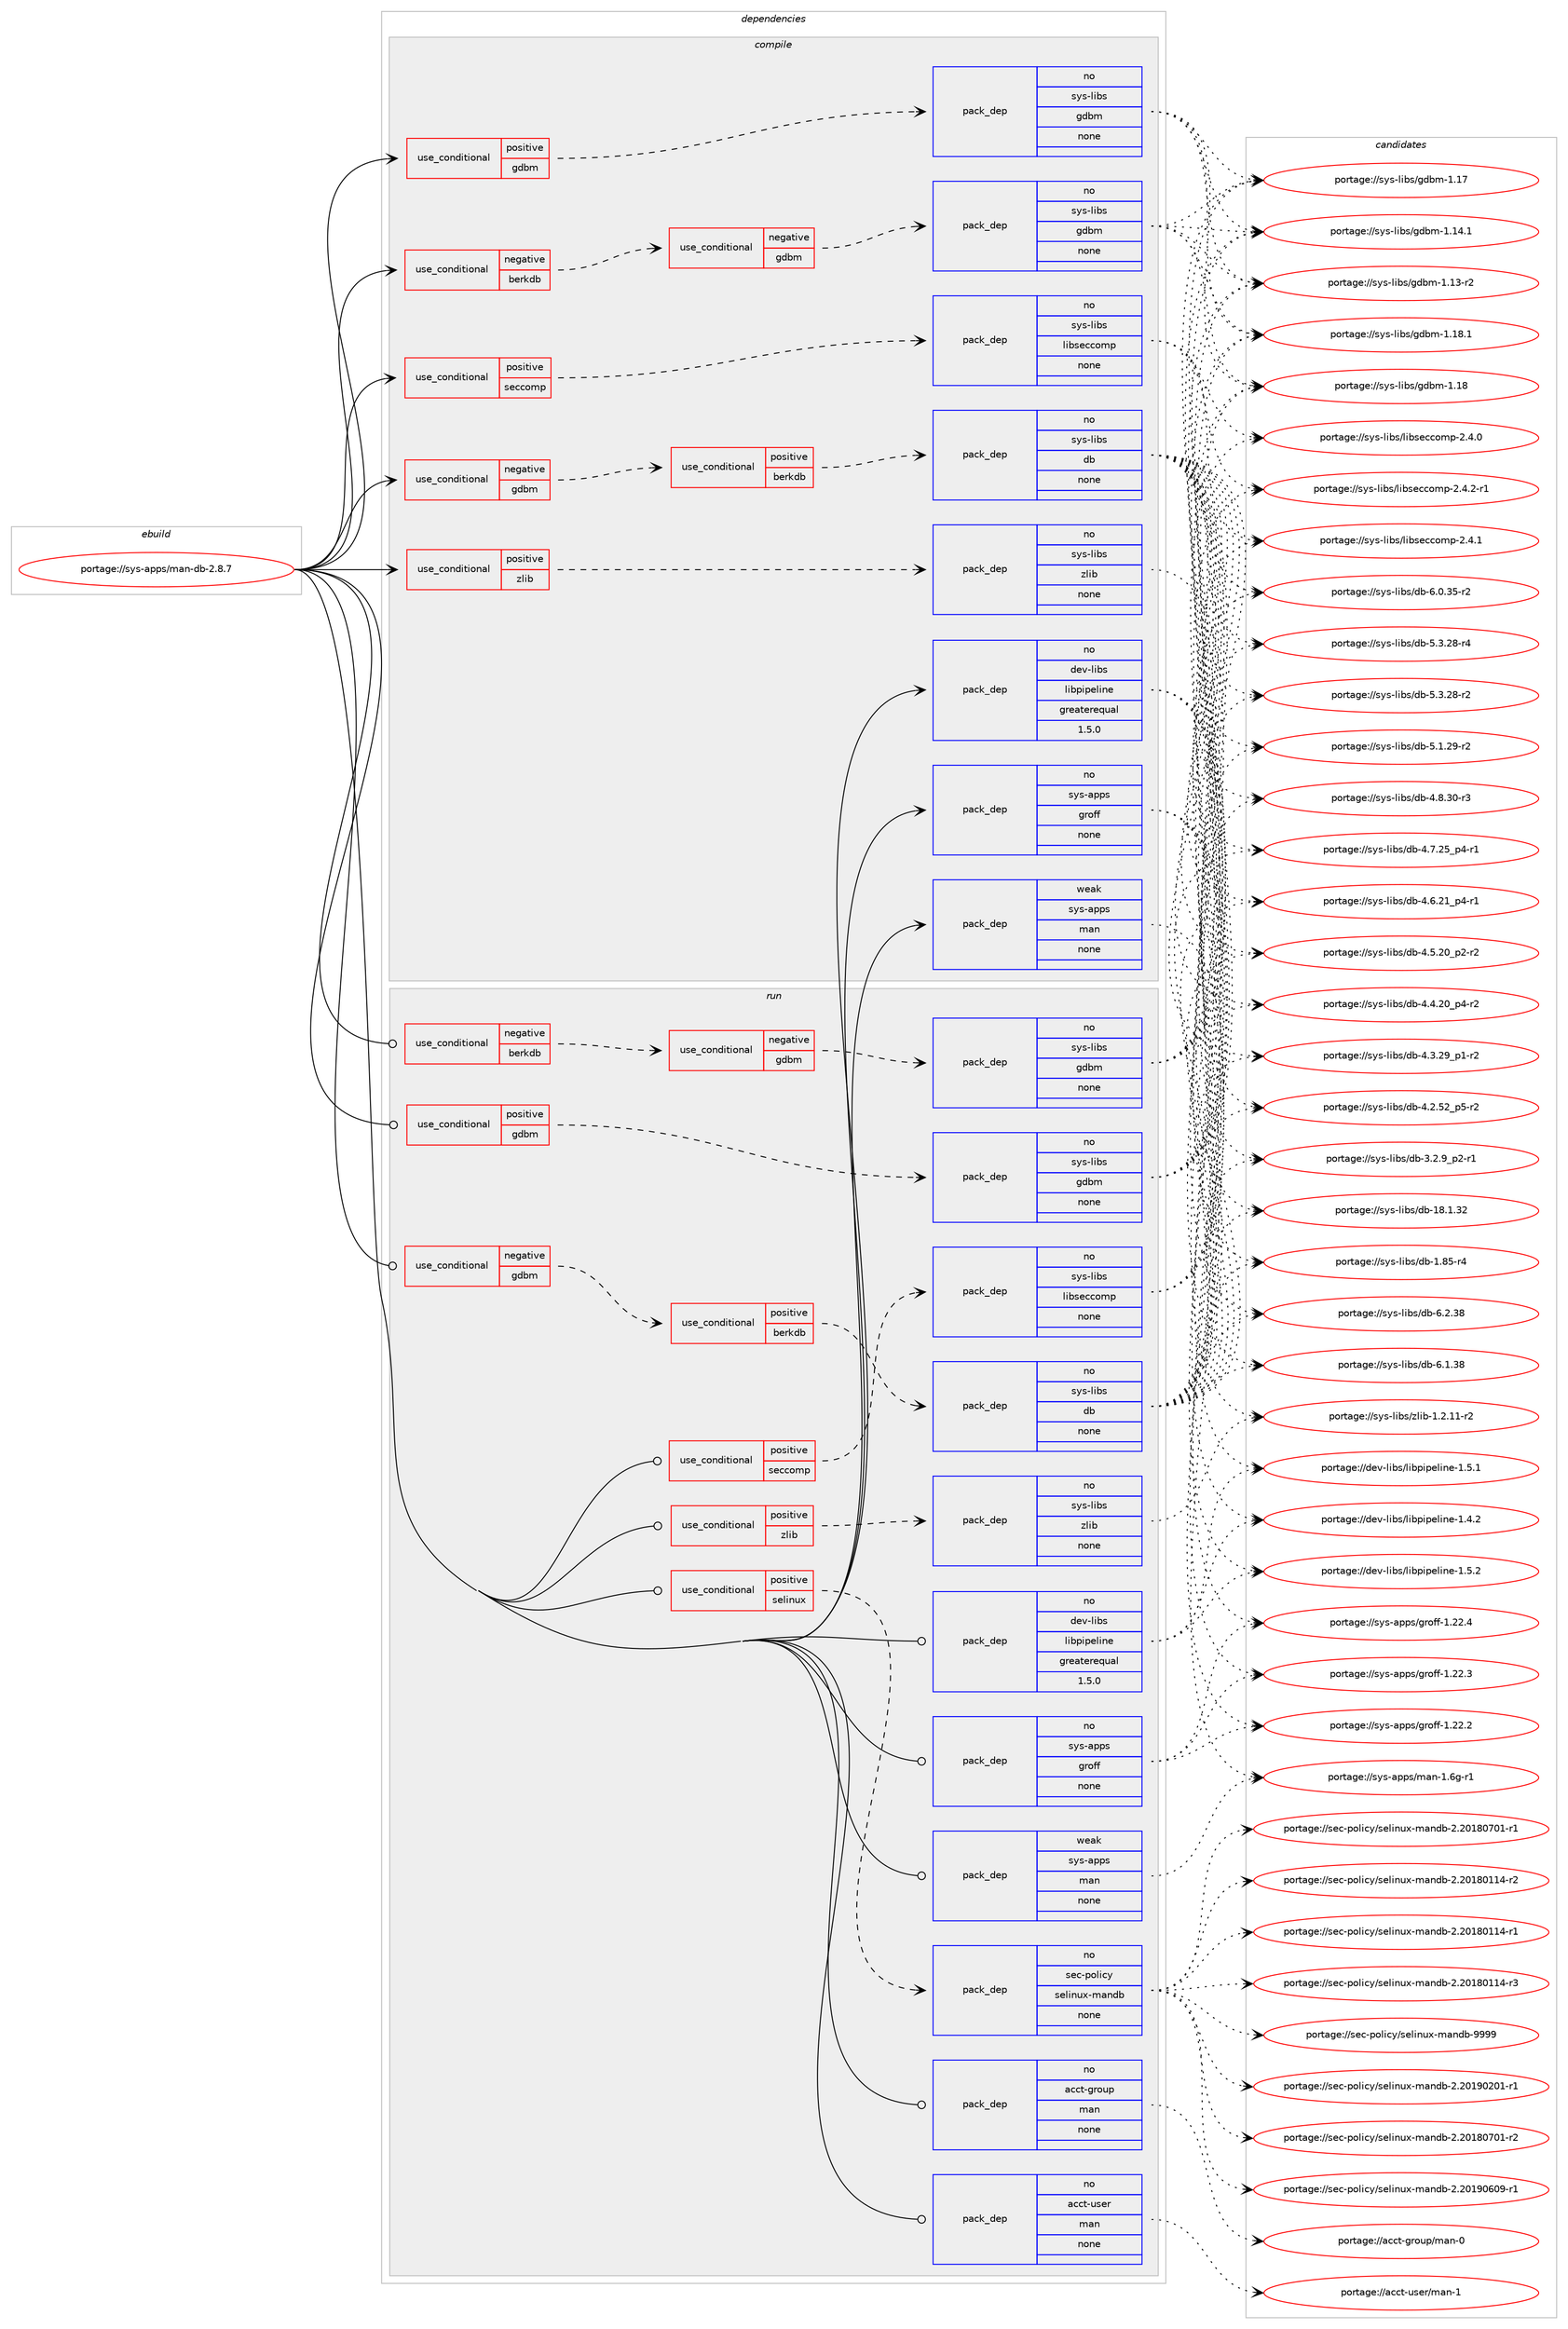 digraph prolog {

# *************
# Graph options
# *************

newrank=true;
concentrate=true;
compound=true;
graph [rankdir=LR,fontname=Helvetica,fontsize=10,ranksep=1.5];#, ranksep=2.5, nodesep=0.2];
edge  [arrowhead=vee];
node  [fontname=Helvetica,fontsize=10];

# **********
# The ebuild
# **********

subgraph cluster_leftcol {
color=gray;
rank=same;
label=<<i>ebuild</i>>;
id [label="portage://sys-apps/man-db-2.8.7", color=red, width=4, href="../sys-apps/man-db-2.8.7.svg"];
}

# ****************
# The dependencies
# ****************

subgraph cluster_midcol {
color=gray;
label=<<i>dependencies</i>>;
subgraph cluster_compile {
fillcolor="#eeeeee";
style=filled;
label=<<i>compile</i>>;
subgraph cond13998 {
dependency65543 [label=<<TABLE BORDER="0" CELLBORDER="1" CELLSPACING="0" CELLPADDING="4"><TR><TD ROWSPAN="3" CELLPADDING="10">use_conditional</TD></TR><TR><TD>negative</TD></TR><TR><TD>berkdb</TD></TR></TABLE>>, shape=none, color=red];
subgraph cond13999 {
dependency65544 [label=<<TABLE BORDER="0" CELLBORDER="1" CELLSPACING="0" CELLPADDING="4"><TR><TD ROWSPAN="3" CELLPADDING="10">use_conditional</TD></TR><TR><TD>negative</TD></TR><TR><TD>gdbm</TD></TR></TABLE>>, shape=none, color=red];
subgraph pack50222 {
dependency65545 [label=<<TABLE BORDER="0" CELLBORDER="1" CELLSPACING="0" CELLPADDING="4" WIDTH="220"><TR><TD ROWSPAN="6" CELLPADDING="30">pack_dep</TD></TR><TR><TD WIDTH="110">no</TD></TR><TR><TD>sys-libs</TD></TR><TR><TD>gdbm</TD></TR><TR><TD>none</TD></TR><TR><TD></TD></TR></TABLE>>, shape=none, color=blue];
}
dependency65544:e -> dependency65545:w [weight=20,style="dashed",arrowhead="vee"];
}
dependency65543:e -> dependency65544:w [weight=20,style="dashed",arrowhead="vee"];
}
id:e -> dependency65543:w [weight=20,style="solid",arrowhead="vee"];
subgraph cond14000 {
dependency65546 [label=<<TABLE BORDER="0" CELLBORDER="1" CELLSPACING="0" CELLPADDING="4"><TR><TD ROWSPAN="3" CELLPADDING="10">use_conditional</TD></TR><TR><TD>negative</TD></TR><TR><TD>gdbm</TD></TR></TABLE>>, shape=none, color=red];
subgraph cond14001 {
dependency65547 [label=<<TABLE BORDER="0" CELLBORDER="1" CELLSPACING="0" CELLPADDING="4"><TR><TD ROWSPAN="3" CELLPADDING="10">use_conditional</TD></TR><TR><TD>positive</TD></TR><TR><TD>berkdb</TD></TR></TABLE>>, shape=none, color=red];
subgraph pack50223 {
dependency65548 [label=<<TABLE BORDER="0" CELLBORDER="1" CELLSPACING="0" CELLPADDING="4" WIDTH="220"><TR><TD ROWSPAN="6" CELLPADDING="30">pack_dep</TD></TR><TR><TD WIDTH="110">no</TD></TR><TR><TD>sys-libs</TD></TR><TR><TD>db</TD></TR><TR><TD>none</TD></TR><TR><TD></TD></TR></TABLE>>, shape=none, color=blue];
}
dependency65547:e -> dependency65548:w [weight=20,style="dashed",arrowhead="vee"];
}
dependency65546:e -> dependency65547:w [weight=20,style="dashed",arrowhead="vee"];
}
id:e -> dependency65546:w [weight=20,style="solid",arrowhead="vee"];
subgraph cond14002 {
dependency65549 [label=<<TABLE BORDER="0" CELLBORDER="1" CELLSPACING="0" CELLPADDING="4"><TR><TD ROWSPAN="3" CELLPADDING="10">use_conditional</TD></TR><TR><TD>positive</TD></TR><TR><TD>gdbm</TD></TR></TABLE>>, shape=none, color=red];
subgraph pack50224 {
dependency65550 [label=<<TABLE BORDER="0" CELLBORDER="1" CELLSPACING="0" CELLPADDING="4" WIDTH="220"><TR><TD ROWSPAN="6" CELLPADDING="30">pack_dep</TD></TR><TR><TD WIDTH="110">no</TD></TR><TR><TD>sys-libs</TD></TR><TR><TD>gdbm</TD></TR><TR><TD>none</TD></TR><TR><TD></TD></TR></TABLE>>, shape=none, color=blue];
}
dependency65549:e -> dependency65550:w [weight=20,style="dashed",arrowhead="vee"];
}
id:e -> dependency65549:w [weight=20,style="solid",arrowhead="vee"];
subgraph cond14003 {
dependency65551 [label=<<TABLE BORDER="0" CELLBORDER="1" CELLSPACING="0" CELLPADDING="4"><TR><TD ROWSPAN="3" CELLPADDING="10">use_conditional</TD></TR><TR><TD>positive</TD></TR><TR><TD>seccomp</TD></TR></TABLE>>, shape=none, color=red];
subgraph pack50225 {
dependency65552 [label=<<TABLE BORDER="0" CELLBORDER="1" CELLSPACING="0" CELLPADDING="4" WIDTH="220"><TR><TD ROWSPAN="6" CELLPADDING="30">pack_dep</TD></TR><TR><TD WIDTH="110">no</TD></TR><TR><TD>sys-libs</TD></TR><TR><TD>libseccomp</TD></TR><TR><TD>none</TD></TR><TR><TD></TD></TR></TABLE>>, shape=none, color=blue];
}
dependency65551:e -> dependency65552:w [weight=20,style="dashed",arrowhead="vee"];
}
id:e -> dependency65551:w [weight=20,style="solid",arrowhead="vee"];
subgraph cond14004 {
dependency65553 [label=<<TABLE BORDER="0" CELLBORDER="1" CELLSPACING="0" CELLPADDING="4"><TR><TD ROWSPAN="3" CELLPADDING="10">use_conditional</TD></TR><TR><TD>positive</TD></TR><TR><TD>zlib</TD></TR></TABLE>>, shape=none, color=red];
subgraph pack50226 {
dependency65554 [label=<<TABLE BORDER="0" CELLBORDER="1" CELLSPACING="0" CELLPADDING="4" WIDTH="220"><TR><TD ROWSPAN="6" CELLPADDING="30">pack_dep</TD></TR><TR><TD WIDTH="110">no</TD></TR><TR><TD>sys-libs</TD></TR><TR><TD>zlib</TD></TR><TR><TD>none</TD></TR><TR><TD></TD></TR></TABLE>>, shape=none, color=blue];
}
dependency65553:e -> dependency65554:w [weight=20,style="dashed",arrowhead="vee"];
}
id:e -> dependency65553:w [weight=20,style="solid",arrowhead="vee"];
subgraph pack50227 {
dependency65555 [label=<<TABLE BORDER="0" CELLBORDER="1" CELLSPACING="0" CELLPADDING="4" WIDTH="220"><TR><TD ROWSPAN="6" CELLPADDING="30">pack_dep</TD></TR><TR><TD WIDTH="110">no</TD></TR><TR><TD>dev-libs</TD></TR><TR><TD>libpipeline</TD></TR><TR><TD>greaterequal</TD></TR><TR><TD>1.5.0</TD></TR></TABLE>>, shape=none, color=blue];
}
id:e -> dependency65555:w [weight=20,style="solid",arrowhead="vee"];
subgraph pack50228 {
dependency65556 [label=<<TABLE BORDER="0" CELLBORDER="1" CELLSPACING="0" CELLPADDING="4" WIDTH="220"><TR><TD ROWSPAN="6" CELLPADDING="30">pack_dep</TD></TR><TR><TD WIDTH="110">no</TD></TR><TR><TD>sys-apps</TD></TR><TR><TD>groff</TD></TR><TR><TD>none</TD></TR><TR><TD></TD></TR></TABLE>>, shape=none, color=blue];
}
id:e -> dependency65556:w [weight=20,style="solid",arrowhead="vee"];
subgraph pack50229 {
dependency65557 [label=<<TABLE BORDER="0" CELLBORDER="1" CELLSPACING="0" CELLPADDING="4" WIDTH="220"><TR><TD ROWSPAN="6" CELLPADDING="30">pack_dep</TD></TR><TR><TD WIDTH="110">weak</TD></TR><TR><TD>sys-apps</TD></TR><TR><TD>man</TD></TR><TR><TD>none</TD></TR><TR><TD></TD></TR></TABLE>>, shape=none, color=blue];
}
id:e -> dependency65557:w [weight=20,style="solid",arrowhead="vee"];
}
subgraph cluster_compileandrun {
fillcolor="#eeeeee";
style=filled;
label=<<i>compile and run</i>>;
}
subgraph cluster_run {
fillcolor="#eeeeee";
style=filled;
label=<<i>run</i>>;
subgraph cond14005 {
dependency65558 [label=<<TABLE BORDER="0" CELLBORDER="1" CELLSPACING="0" CELLPADDING="4"><TR><TD ROWSPAN="3" CELLPADDING="10">use_conditional</TD></TR><TR><TD>negative</TD></TR><TR><TD>berkdb</TD></TR></TABLE>>, shape=none, color=red];
subgraph cond14006 {
dependency65559 [label=<<TABLE BORDER="0" CELLBORDER="1" CELLSPACING="0" CELLPADDING="4"><TR><TD ROWSPAN="3" CELLPADDING="10">use_conditional</TD></TR><TR><TD>negative</TD></TR><TR><TD>gdbm</TD></TR></TABLE>>, shape=none, color=red];
subgraph pack50230 {
dependency65560 [label=<<TABLE BORDER="0" CELLBORDER="1" CELLSPACING="0" CELLPADDING="4" WIDTH="220"><TR><TD ROWSPAN="6" CELLPADDING="30">pack_dep</TD></TR><TR><TD WIDTH="110">no</TD></TR><TR><TD>sys-libs</TD></TR><TR><TD>gdbm</TD></TR><TR><TD>none</TD></TR><TR><TD></TD></TR></TABLE>>, shape=none, color=blue];
}
dependency65559:e -> dependency65560:w [weight=20,style="dashed",arrowhead="vee"];
}
dependency65558:e -> dependency65559:w [weight=20,style="dashed",arrowhead="vee"];
}
id:e -> dependency65558:w [weight=20,style="solid",arrowhead="odot"];
subgraph cond14007 {
dependency65561 [label=<<TABLE BORDER="0" CELLBORDER="1" CELLSPACING="0" CELLPADDING="4"><TR><TD ROWSPAN="3" CELLPADDING="10">use_conditional</TD></TR><TR><TD>negative</TD></TR><TR><TD>gdbm</TD></TR></TABLE>>, shape=none, color=red];
subgraph cond14008 {
dependency65562 [label=<<TABLE BORDER="0" CELLBORDER="1" CELLSPACING="0" CELLPADDING="4"><TR><TD ROWSPAN="3" CELLPADDING="10">use_conditional</TD></TR><TR><TD>positive</TD></TR><TR><TD>berkdb</TD></TR></TABLE>>, shape=none, color=red];
subgraph pack50231 {
dependency65563 [label=<<TABLE BORDER="0" CELLBORDER="1" CELLSPACING="0" CELLPADDING="4" WIDTH="220"><TR><TD ROWSPAN="6" CELLPADDING="30">pack_dep</TD></TR><TR><TD WIDTH="110">no</TD></TR><TR><TD>sys-libs</TD></TR><TR><TD>db</TD></TR><TR><TD>none</TD></TR><TR><TD></TD></TR></TABLE>>, shape=none, color=blue];
}
dependency65562:e -> dependency65563:w [weight=20,style="dashed",arrowhead="vee"];
}
dependency65561:e -> dependency65562:w [weight=20,style="dashed",arrowhead="vee"];
}
id:e -> dependency65561:w [weight=20,style="solid",arrowhead="odot"];
subgraph cond14009 {
dependency65564 [label=<<TABLE BORDER="0" CELLBORDER="1" CELLSPACING="0" CELLPADDING="4"><TR><TD ROWSPAN="3" CELLPADDING="10">use_conditional</TD></TR><TR><TD>positive</TD></TR><TR><TD>gdbm</TD></TR></TABLE>>, shape=none, color=red];
subgraph pack50232 {
dependency65565 [label=<<TABLE BORDER="0" CELLBORDER="1" CELLSPACING="0" CELLPADDING="4" WIDTH="220"><TR><TD ROWSPAN="6" CELLPADDING="30">pack_dep</TD></TR><TR><TD WIDTH="110">no</TD></TR><TR><TD>sys-libs</TD></TR><TR><TD>gdbm</TD></TR><TR><TD>none</TD></TR><TR><TD></TD></TR></TABLE>>, shape=none, color=blue];
}
dependency65564:e -> dependency65565:w [weight=20,style="dashed",arrowhead="vee"];
}
id:e -> dependency65564:w [weight=20,style="solid",arrowhead="odot"];
subgraph cond14010 {
dependency65566 [label=<<TABLE BORDER="0" CELLBORDER="1" CELLSPACING="0" CELLPADDING="4"><TR><TD ROWSPAN="3" CELLPADDING="10">use_conditional</TD></TR><TR><TD>positive</TD></TR><TR><TD>seccomp</TD></TR></TABLE>>, shape=none, color=red];
subgraph pack50233 {
dependency65567 [label=<<TABLE BORDER="0" CELLBORDER="1" CELLSPACING="0" CELLPADDING="4" WIDTH="220"><TR><TD ROWSPAN="6" CELLPADDING="30">pack_dep</TD></TR><TR><TD WIDTH="110">no</TD></TR><TR><TD>sys-libs</TD></TR><TR><TD>libseccomp</TD></TR><TR><TD>none</TD></TR><TR><TD></TD></TR></TABLE>>, shape=none, color=blue];
}
dependency65566:e -> dependency65567:w [weight=20,style="dashed",arrowhead="vee"];
}
id:e -> dependency65566:w [weight=20,style="solid",arrowhead="odot"];
subgraph cond14011 {
dependency65568 [label=<<TABLE BORDER="0" CELLBORDER="1" CELLSPACING="0" CELLPADDING="4"><TR><TD ROWSPAN="3" CELLPADDING="10">use_conditional</TD></TR><TR><TD>positive</TD></TR><TR><TD>selinux</TD></TR></TABLE>>, shape=none, color=red];
subgraph pack50234 {
dependency65569 [label=<<TABLE BORDER="0" CELLBORDER="1" CELLSPACING="0" CELLPADDING="4" WIDTH="220"><TR><TD ROWSPAN="6" CELLPADDING="30">pack_dep</TD></TR><TR><TD WIDTH="110">no</TD></TR><TR><TD>sec-policy</TD></TR><TR><TD>selinux-mandb</TD></TR><TR><TD>none</TD></TR><TR><TD></TD></TR></TABLE>>, shape=none, color=blue];
}
dependency65568:e -> dependency65569:w [weight=20,style="dashed",arrowhead="vee"];
}
id:e -> dependency65568:w [weight=20,style="solid",arrowhead="odot"];
subgraph cond14012 {
dependency65570 [label=<<TABLE BORDER="0" CELLBORDER="1" CELLSPACING="0" CELLPADDING="4"><TR><TD ROWSPAN="3" CELLPADDING="10">use_conditional</TD></TR><TR><TD>positive</TD></TR><TR><TD>zlib</TD></TR></TABLE>>, shape=none, color=red];
subgraph pack50235 {
dependency65571 [label=<<TABLE BORDER="0" CELLBORDER="1" CELLSPACING="0" CELLPADDING="4" WIDTH="220"><TR><TD ROWSPAN="6" CELLPADDING="30">pack_dep</TD></TR><TR><TD WIDTH="110">no</TD></TR><TR><TD>sys-libs</TD></TR><TR><TD>zlib</TD></TR><TR><TD>none</TD></TR><TR><TD></TD></TR></TABLE>>, shape=none, color=blue];
}
dependency65570:e -> dependency65571:w [weight=20,style="dashed",arrowhead="vee"];
}
id:e -> dependency65570:w [weight=20,style="solid",arrowhead="odot"];
subgraph pack50236 {
dependency65572 [label=<<TABLE BORDER="0" CELLBORDER="1" CELLSPACING="0" CELLPADDING="4" WIDTH="220"><TR><TD ROWSPAN="6" CELLPADDING="30">pack_dep</TD></TR><TR><TD WIDTH="110">no</TD></TR><TR><TD>acct-group</TD></TR><TR><TD>man</TD></TR><TR><TD>none</TD></TR><TR><TD></TD></TR></TABLE>>, shape=none, color=blue];
}
id:e -> dependency65572:w [weight=20,style="solid",arrowhead="odot"];
subgraph pack50237 {
dependency65573 [label=<<TABLE BORDER="0" CELLBORDER="1" CELLSPACING="0" CELLPADDING="4" WIDTH="220"><TR><TD ROWSPAN="6" CELLPADDING="30">pack_dep</TD></TR><TR><TD WIDTH="110">no</TD></TR><TR><TD>acct-user</TD></TR><TR><TD>man</TD></TR><TR><TD>none</TD></TR><TR><TD></TD></TR></TABLE>>, shape=none, color=blue];
}
id:e -> dependency65573:w [weight=20,style="solid",arrowhead="odot"];
subgraph pack50238 {
dependency65574 [label=<<TABLE BORDER="0" CELLBORDER="1" CELLSPACING="0" CELLPADDING="4" WIDTH="220"><TR><TD ROWSPAN="6" CELLPADDING="30">pack_dep</TD></TR><TR><TD WIDTH="110">no</TD></TR><TR><TD>dev-libs</TD></TR><TR><TD>libpipeline</TD></TR><TR><TD>greaterequal</TD></TR><TR><TD>1.5.0</TD></TR></TABLE>>, shape=none, color=blue];
}
id:e -> dependency65574:w [weight=20,style="solid",arrowhead="odot"];
subgraph pack50239 {
dependency65575 [label=<<TABLE BORDER="0" CELLBORDER="1" CELLSPACING="0" CELLPADDING="4" WIDTH="220"><TR><TD ROWSPAN="6" CELLPADDING="30">pack_dep</TD></TR><TR><TD WIDTH="110">no</TD></TR><TR><TD>sys-apps</TD></TR><TR><TD>groff</TD></TR><TR><TD>none</TD></TR><TR><TD></TD></TR></TABLE>>, shape=none, color=blue];
}
id:e -> dependency65575:w [weight=20,style="solid",arrowhead="odot"];
subgraph pack50240 {
dependency65576 [label=<<TABLE BORDER="0" CELLBORDER="1" CELLSPACING="0" CELLPADDING="4" WIDTH="220"><TR><TD ROWSPAN="6" CELLPADDING="30">pack_dep</TD></TR><TR><TD WIDTH="110">weak</TD></TR><TR><TD>sys-apps</TD></TR><TR><TD>man</TD></TR><TR><TD>none</TD></TR><TR><TD></TD></TR></TABLE>>, shape=none, color=blue];
}
id:e -> dependency65576:w [weight=20,style="solid",arrowhead="odot"];
}
}

# **************
# The candidates
# **************

subgraph cluster_choices {
rank=same;
color=gray;
label=<<i>candidates</i>>;

subgraph choice50222 {
color=black;
nodesep=1;
choice1151211154510810598115471031009810945494649564649 [label="portage://sys-libs/gdbm-1.18.1", color=red, width=4,href="../sys-libs/gdbm-1.18.1.svg"];
choice115121115451081059811547103100981094549464956 [label="portage://sys-libs/gdbm-1.18", color=red, width=4,href="../sys-libs/gdbm-1.18.svg"];
choice115121115451081059811547103100981094549464955 [label="portage://sys-libs/gdbm-1.17", color=red, width=4,href="../sys-libs/gdbm-1.17.svg"];
choice1151211154510810598115471031009810945494649524649 [label="portage://sys-libs/gdbm-1.14.1", color=red, width=4,href="../sys-libs/gdbm-1.14.1.svg"];
choice1151211154510810598115471031009810945494649514511450 [label="portage://sys-libs/gdbm-1.13-r2", color=red, width=4,href="../sys-libs/gdbm-1.13-r2.svg"];
dependency65545:e -> choice1151211154510810598115471031009810945494649564649:w [style=dotted,weight="100"];
dependency65545:e -> choice115121115451081059811547103100981094549464956:w [style=dotted,weight="100"];
dependency65545:e -> choice115121115451081059811547103100981094549464955:w [style=dotted,weight="100"];
dependency65545:e -> choice1151211154510810598115471031009810945494649524649:w [style=dotted,weight="100"];
dependency65545:e -> choice1151211154510810598115471031009810945494649514511450:w [style=dotted,weight="100"];
}
subgraph choice50223 {
color=black;
nodesep=1;
choice1151211154510810598115471009845544650465156 [label="portage://sys-libs/db-6.2.38", color=red, width=4,href="../sys-libs/db-6.2.38.svg"];
choice1151211154510810598115471009845544649465156 [label="portage://sys-libs/db-6.1.38", color=red, width=4,href="../sys-libs/db-6.1.38.svg"];
choice11512111545108105981154710098455446484651534511450 [label="portage://sys-libs/db-6.0.35-r2", color=red, width=4,href="../sys-libs/db-6.0.35-r2.svg"];
choice11512111545108105981154710098455346514650564511452 [label="portage://sys-libs/db-5.3.28-r4", color=red, width=4,href="../sys-libs/db-5.3.28-r4.svg"];
choice11512111545108105981154710098455346514650564511450 [label="portage://sys-libs/db-5.3.28-r2", color=red, width=4,href="../sys-libs/db-5.3.28-r2.svg"];
choice11512111545108105981154710098455346494650574511450 [label="portage://sys-libs/db-5.1.29-r2", color=red, width=4,href="../sys-libs/db-5.1.29-r2.svg"];
choice11512111545108105981154710098455246564651484511451 [label="portage://sys-libs/db-4.8.30-r3", color=red, width=4,href="../sys-libs/db-4.8.30-r3.svg"];
choice115121115451081059811547100984552465546505395112524511449 [label="portage://sys-libs/db-4.7.25_p4-r1", color=red, width=4,href="../sys-libs/db-4.7.25_p4-r1.svg"];
choice115121115451081059811547100984552465446504995112524511449 [label="portage://sys-libs/db-4.6.21_p4-r1", color=red, width=4,href="../sys-libs/db-4.6.21_p4-r1.svg"];
choice115121115451081059811547100984552465346504895112504511450 [label="portage://sys-libs/db-4.5.20_p2-r2", color=red, width=4,href="../sys-libs/db-4.5.20_p2-r2.svg"];
choice115121115451081059811547100984552465246504895112524511450 [label="portage://sys-libs/db-4.4.20_p4-r2", color=red, width=4,href="../sys-libs/db-4.4.20_p4-r2.svg"];
choice115121115451081059811547100984552465146505795112494511450 [label="portage://sys-libs/db-4.3.29_p1-r2", color=red, width=4,href="../sys-libs/db-4.3.29_p1-r2.svg"];
choice115121115451081059811547100984552465046535095112534511450 [label="portage://sys-libs/db-4.2.52_p5-r2", color=red, width=4,href="../sys-libs/db-4.2.52_p5-r2.svg"];
choice1151211154510810598115471009845514650465795112504511449 [label="portage://sys-libs/db-3.2.9_p2-r1", color=red, width=4,href="../sys-libs/db-3.2.9_p2-r1.svg"];
choice115121115451081059811547100984549564649465150 [label="portage://sys-libs/db-18.1.32", color=red, width=4,href="../sys-libs/db-18.1.32.svg"];
choice1151211154510810598115471009845494656534511452 [label="portage://sys-libs/db-1.85-r4", color=red, width=4,href="../sys-libs/db-1.85-r4.svg"];
dependency65548:e -> choice1151211154510810598115471009845544650465156:w [style=dotted,weight="100"];
dependency65548:e -> choice1151211154510810598115471009845544649465156:w [style=dotted,weight="100"];
dependency65548:e -> choice11512111545108105981154710098455446484651534511450:w [style=dotted,weight="100"];
dependency65548:e -> choice11512111545108105981154710098455346514650564511452:w [style=dotted,weight="100"];
dependency65548:e -> choice11512111545108105981154710098455346514650564511450:w [style=dotted,weight="100"];
dependency65548:e -> choice11512111545108105981154710098455346494650574511450:w [style=dotted,weight="100"];
dependency65548:e -> choice11512111545108105981154710098455246564651484511451:w [style=dotted,weight="100"];
dependency65548:e -> choice115121115451081059811547100984552465546505395112524511449:w [style=dotted,weight="100"];
dependency65548:e -> choice115121115451081059811547100984552465446504995112524511449:w [style=dotted,weight="100"];
dependency65548:e -> choice115121115451081059811547100984552465346504895112504511450:w [style=dotted,weight="100"];
dependency65548:e -> choice115121115451081059811547100984552465246504895112524511450:w [style=dotted,weight="100"];
dependency65548:e -> choice115121115451081059811547100984552465146505795112494511450:w [style=dotted,weight="100"];
dependency65548:e -> choice115121115451081059811547100984552465046535095112534511450:w [style=dotted,weight="100"];
dependency65548:e -> choice1151211154510810598115471009845514650465795112504511449:w [style=dotted,weight="100"];
dependency65548:e -> choice115121115451081059811547100984549564649465150:w [style=dotted,weight="100"];
dependency65548:e -> choice1151211154510810598115471009845494656534511452:w [style=dotted,weight="100"];
}
subgraph choice50224 {
color=black;
nodesep=1;
choice1151211154510810598115471031009810945494649564649 [label="portage://sys-libs/gdbm-1.18.1", color=red, width=4,href="../sys-libs/gdbm-1.18.1.svg"];
choice115121115451081059811547103100981094549464956 [label="portage://sys-libs/gdbm-1.18", color=red, width=4,href="../sys-libs/gdbm-1.18.svg"];
choice115121115451081059811547103100981094549464955 [label="portage://sys-libs/gdbm-1.17", color=red, width=4,href="../sys-libs/gdbm-1.17.svg"];
choice1151211154510810598115471031009810945494649524649 [label="portage://sys-libs/gdbm-1.14.1", color=red, width=4,href="../sys-libs/gdbm-1.14.1.svg"];
choice1151211154510810598115471031009810945494649514511450 [label="portage://sys-libs/gdbm-1.13-r2", color=red, width=4,href="../sys-libs/gdbm-1.13-r2.svg"];
dependency65550:e -> choice1151211154510810598115471031009810945494649564649:w [style=dotted,weight="100"];
dependency65550:e -> choice115121115451081059811547103100981094549464956:w [style=dotted,weight="100"];
dependency65550:e -> choice115121115451081059811547103100981094549464955:w [style=dotted,weight="100"];
dependency65550:e -> choice1151211154510810598115471031009810945494649524649:w [style=dotted,weight="100"];
dependency65550:e -> choice1151211154510810598115471031009810945494649514511450:w [style=dotted,weight="100"];
}
subgraph choice50225 {
color=black;
nodesep=1;
choice1151211154510810598115471081059811510199991111091124550465246504511449 [label="portage://sys-libs/libseccomp-2.4.2-r1", color=red, width=4,href="../sys-libs/libseccomp-2.4.2-r1.svg"];
choice115121115451081059811547108105981151019999111109112455046524649 [label="portage://sys-libs/libseccomp-2.4.1", color=red, width=4,href="../sys-libs/libseccomp-2.4.1.svg"];
choice115121115451081059811547108105981151019999111109112455046524648 [label="portage://sys-libs/libseccomp-2.4.0", color=red, width=4,href="../sys-libs/libseccomp-2.4.0.svg"];
dependency65552:e -> choice1151211154510810598115471081059811510199991111091124550465246504511449:w [style=dotted,weight="100"];
dependency65552:e -> choice115121115451081059811547108105981151019999111109112455046524649:w [style=dotted,weight="100"];
dependency65552:e -> choice115121115451081059811547108105981151019999111109112455046524648:w [style=dotted,weight="100"];
}
subgraph choice50226 {
color=black;
nodesep=1;
choice11512111545108105981154712210810598454946504649494511450 [label="portage://sys-libs/zlib-1.2.11-r2", color=red, width=4,href="../sys-libs/zlib-1.2.11-r2.svg"];
dependency65554:e -> choice11512111545108105981154712210810598454946504649494511450:w [style=dotted,weight="100"];
}
subgraph choice50227 {
color=black;
nodesep=1;
choice10010111845108105981154710810598112105112101108105110101454946534650 [label="portage://dev-libs/libpipeline-1.5.2", color=red, width=4,href="../dev-libs/libpipeline-1.5.2.svg"];
choice10010111845108105981154710810598112105112101108105110101454946534649 [label="portage://dev-libs/libpipeline-1.5.1", color=red, width=4,href="../dev-libs/libpipeline-1.5.1.svg"];
choice10010111845108105981154710810598112105112101108105110101454946524650 [label="portage://dev-libs/libpipeline-1.4.2", color=red, width=4,href="../dev-libs/libpipeline-1.4.2.svg"];
dependency65555:e -> choice10010111845108105981154710810598112105112101108105110101454946534650:w [style=dotted,weight="100"];
dependency65555:e -> choice10010111845108105981154710810598112105112101108105110101454946534649:w [style=dotted,weight="100"];
dependency65555:e -> choice10010111845108105981154710810598112105112101108105110101454946524650:w [style=dotted,weight="100"];
}
subgraph choice50228 {
color=black;
nodesep=1;
choice11512111545971121121154710311411110210245494650504652 [label="portage://sys-apps/groff-1.22.4", color=red, width=4,href="../sys-apps/groff-1.22.4.svg"];
choice11512111545971121121154710311411110210245494650504651 [label="portage://sys-apps/groff-1.22.3", color=red, width=4,href="../sys-apps/groff-1.22.3.svg"];
choice11512111545971121121154710311411110210245494650504650 [label="portage://sys-apps/groff-1.22.2", color=red, width=4,href="../sys-apps/groff-1.22.2.svg"];
dependency65556:e -> choice11512111545971121121154710311411110210245494650504652:w [style=dotted,weight="100"];
dependency65556:e -> choice11512111545971121121154710311411110210245494650504651:w [style=dotted,weight="100"];
dependency65556:e -> choice11512111545971121121154710311411110210245494650504650:w [style=dotted,weight="100"];
}
subgraph choice50229 {
color=black;
nodesep=1;
choice11512111545971121121154710997110454946541034511449 [label="portage://sys-apps/man-1.6g-r1", color=red, width=4,href="../sys-apps/man-1.6g-r1.svg"];
dependency65557:e -> choice11512111545971121121154710997110454946541034511449:w [style=dotted,weight="100"];
}
subgraph choice50230 {
color=black;
nodesep=1;
choice1151211154510810598115471031009810945494649564649 [label="portage://sys-libs/gdbm-1.18.1", color=red, width=4,href="../sys-libs/gdbm-1.18.1.svg"];
choice115121115451081059811547103100981094549464956 [label="portage://sys-libs/gdbm-1.18", color=red, width=4,href="../sys-libs/gdbm-1.18.svg"];
choice115121115451081059811547103100981094549464955 [label="portage://sys-libs/gdbm-1.17", color=red, width=4,href="../sys-libs/gdbm-1.17.svg"];
choice1151211154510810598115471031009810945494649524649 [label="portage://sys-libs/gdbm-1.14.1", color=red, width=4,href="../sys-libs/gdbm-1.14.1.svg"];
choice1151211154510810598115471031009810945494649514511450 [label="portage://sys-libs/gdbm-1.13-r2", color=red, width=4,href="../sys-libs/gdbm-1.13-r2.svg"];
dependency65560:e -> choice1151211154510810598115471031009810945494649564649:w [style=dotted,weight="100"];
dependency65560:e -> choice115121115451081059811547103100981094549464956:w [style=dotted,weight="100"];
dependency65560:e -> choice115121115451081059811547103100981094549464955:w [style=dotted,weight="100"];
dependency65560:e -> choice1151211154510810598115471031009810945494649524649:w [style=dotted,weight="100"];
dependency65560:e -> choice1151211154510810598115471031009810945494649514511450:w [style=dotted,weight="100"];
}
subgraph choice50231 {
color=black;
nodesep=1;
choice1151211154510810598115471009845544650465156 [label="portage://sys-libs/db-6.2.38", color=red, width=4,href="../sys-libs/db-6.2.38.svg"];
choice1151211154510810598115471009845544649465156 [label="portage://sys-libs/db-6.1.38", color=red, width=4,href="../sys-libs/db-6.1.38.svg"];
choice11512111545108105981154710098455446484651534511450 [label="portage://sys-libs/db-6.0.35-r2", color=red, width=4,href="../sys-libs/db-6.0.35-r2.svg"];
choice11512111545108105981154710098455346514650564511452 [label="portage://sys-libs/db-5.3.28-r4", color=red, width=4,href="../sys-libs/db-5.3.28-r4.svg"];
choice11512111545108105981154710098455346514650564511450 [label="portage://sys-libs/db-5.3.28-r2", color=red, width=4,href="../sys-libs/db-5.3.28-r2.svg"];
choice11512111545108105981154710098455346494650574511450 [label="portage://sys-libs/db-5.1.29-r2", color=red, width=4,href="../sys-libs/db-5.1.29-r2.svg"];
choice11512111545108105981154710098455246564651484511451 [label="portage://sys-libs/db-4.8.30-r3", color=red, width=4,href="../sys-libs/db-4.8.30-r3.svg"];
choice115121115451081059811547100984552465546505395112524511449 [label="portage://sys-libs/db-4.7.25_p4-r1", color=red, width=4,href="../sys-libs/db-4.7.25_p4-r1.svg"];
choice115121115451081059811547100984552465446504995112524511449 [label="portage://sys-libs/db-4.6.21_p4-r1", color=red, width=4,href="../sys-libs/db-4.6.21_p4-r1.svg"];
choice115121115451081059811547100984552465346504895112504511450 [label="portage://sys-libs/db-4.5.20_p2-r2", color=red, width=4,href="../sys-libs/db-4.5.20_p2-r2.svg"];
choice115121115451081059811547100984552465246504895112524511450 [label="portage://sys-libs/db-4.4.20_p4-r2", color=red, width=4,href="../sys-libs/db-4.4.20_p4-r2.svg"];
choice115121115451081059811547100984552465146505795112494511450 [label="portage://sys-libs/db-4.3.29_p1-r2", color=red, width=4,href="../sys-libs/db-4.3.29_p1-r2.svg"];
choice115121115451081059811547100984552465046535095112534511450 [label="portage://sys-libs/db-4.2.52_p5-r2", color=red, width=4,href="../sys-libs/db-4.2.52_p5-r2.svg"];
choice1151211154510810598115471009845514650465795112504511449 [label="portage://sys-libs/db-3.2.9_p2-r1", color=red, width=4,href="../sys-libs/db-3.2.9_p2-r1.svg"];
choice115121115451081059811547100984549564649465150 [label="portage://sys-libs/db-18.1.32", color=red, width=4,href="../sys-libs/db-18.1.32.svg"];
choice1151211154510810598115471009845494656534511452 [label="portage://sys-libs/db-1.85-r4", color=red, width=4,href="../sys-libs/db-1.85-r4.svg"];
dependency65563:e -> choice1151211154510810598115471009845544650465156:w [style=dotted,weight="100"];
dependency65563:e -> choice1151211154510810598115471009845544649465156:w [style=dotted,weight="100"];
dependency65563:e -> choice11512111545108105981154710098455446484651534511450:w [style=dotted,weight="100"];
dependency65563:e -> choice11512111545108105981154710098455346514650564511452:w [style=dotted,weight="100"];
dependency65563:e -> choice11512111545108105981154710098455346514650564511450:w [style=dotted,weight="100"];
dependency65563:e -> choice11512111545108105981154710098455346494650574511450:w [style=dotted,weight="100"];
dependency65563:e -> choice11512111545108105981154710098455246564651484511451:w [style=dotted,weight="100"];
dependency65563:e -> choice115121115451081059811547100984552465546505395112524511449:w [style=dotted,weight="100"];
dependency65563:e -> choice115121115451081059811547100984552465446504995112524511449:w [style=dotted,weight="100"];
dependency65563:e -> choice115121115451081059811547100984552465346504895112504511450:w [style=dotted,weight="100"];
dependency65563:e -> choice115121115451081059811547100984552465246504895112524511450:w [style=dotted,weight="100"];
dependency65563:e -> choice115121115451081059811547100984552465146505795112494511450:w [style=dotted,weight="100"];
dependency65563:e -> choice115121115451081059811547100984552465046535095112534511450:w [style=dotted,weight="100"];
dependency65563:e -> choice1151211154510810598115471009845514650465795112504511449:w [style=dotted,weight="100"];
dependency65563:e -> choice115121115451081059811547100984549564649465150:w [style=dotted,weight="100"];
dependency65563:e -> choice1151211154510810598115471009845494656534511452:w [style=dotted,weight="100"];
}
subgraph choice50232 {
color=black;
nodesep=1;
choice1151211154510810598115471031009810945494649564649 [label="portage://sys-libs/gdbm-1.18.1", color=red, width=4,href="../sys-libs/gdbm-1.18.1.svg"];
choice115121115451081059811547103100981094549464956 [label="portage://sys-libs/gdbm-1.18", color=red, width=4,href="../sys-libs/gdbm-1.18.svg"];
choice115121115451081059811547103100981094549464955 [label="portage://sys-libs/gdbm-1.17", color=red, width=4,href="../sys-libs/gdbm-1.17.svg"];
choice1151211154510810598115471031009810945494649524649 [label="portage://sys-libs/gdbm-1.14.1", color=red, width=4,href="../sys-libs/gdbm-1.14.1.svg"];
choice1151211154510810598115471031009810945494649514511450 [label="portage://sys-libs/gdbm-1.13-r2", color=red, width=4,href="../sys-libs/gdbm-1.13-r2.svg"];
dependency65565:e -> choice1151211154510810598115471031009810945494649564649:w [style=dotted,weight="100"];
dependency65565:e -> choice115121115451081059811547103100981094549464956:w [style=dotted,weight="100"];
dependency65565:e -> choice115121115451081059811547103100981094549464955:w [style=dotted,weight="100"];
dependency65565:e -> choice1151211154510810598115471031009810945494649524649:w [style=dotted,weight="100"];
dependency65565:e -> choice1151211154510810598115471031009810945494649514511450:w [style=dotted,weight="100"];
}
subgraph choice50233 {
color=black;
nodesep=1;
choice1151211154510810598115471081059811510199991111091124550465246504511449 [label="portage://sys-libs/libseccomp-2.4.2-r1", color=red, width=4,href="../sys-libs/libseccomp-2.4.2-r1.svg"];
choice115121115451081059811547108105981151019999111109112455046524649 [label="portage://sys-libs/libseccomp-2.4.1", color=red, width=4,href="../sys-libs/libseccomp-2.4.1.svg"];
choice115121115451081059811547108105981151019999111109112455046524648 [label="portage://sys-libs/libseccomp-2.4.0", color=red, width=4,href="../sys-libs/libseccomp-2.4.0.svg"];
dependency65567:e -> choice1151211154510810598115471081059811510199991111091124550465246504511449:w [style=dotted,weight="100"];
dependency65567:e -> choice115121115451081059811547108105981151019999111109112455046524649:w [style=dotted,weight="100"];
dependency65567:e -> choice115121115451081059811547108105981151019999111109112455046524648:w [style=dotted,weight="100"];
}
subgraph choice50234 {
color=black;
nodesep=1;
choice115101994511211110810599121471151011081051101171204510997110100984557575757 [label="portage://sec-policy/selinux-mandb-9999", color=red, width=4,href="../sec-policy/selinux-mandb-9999.svg"];
choice1151019945112111108105991214711510110810511011712045109971101009845504650484957485448574511449 [label="portage://sec-policy/selinux-mandb-2.20190609-r1", color=red, width=4,href="../sec-policy/selinux-mandb-2.20190609-r1.svg"];
choice1151019945112111108105991214711510110810511011712045109971101009845504650484957485048494511449 [label="portage://sec-policy/selinux-mandb-2.20190201-r1", color=red, width=4,href="../sec-policy/selinux-mandb-2.20190201-r1.svg"];
choice1151019945112111108105991214711510110810511011712045109971101009845504650484956485548494511450 [label="portage://sec-policy/selinux-mandb-2.20180701-r2", color=red, width=4,href="../sec-policy/selinux-mandb-2.20180701-r2.svg"];
choice1151019945112111108105991214711510110810511011712045109971101009845504650484956485548494511449 [label="portage://sec-policy/selinux-mandb-2.20180701-r1", color=red, width=4,href="../sec-policy/selinux-mandb-2.20180701-r1.svg"];
choice1151019945112111108105991214711510110810511011712045109971101009845504650484956484949524511451 [label="portage://sec-policy/selinux-mandb-2.20180114-r3", color=red, width=4,href="../sec-policy/selinux-mandb-2.20180114-r3.svg"];
choice1151019945112111108105991214711510110810511011712045109971101009845504650484956484949524511450 [label="portage://sec-policy/selinux-mandb-2.20180114-r2", color=red, width=4,href="../sec-policy/selinux-mandb-2.20180114-r2.svg"];
choice1151019945112111108105991214711510110810511011712045109971101009845504650484956484949524511449 [label="portage://sec-policy/selinux-mandb-2.20180114-r1", color=red, width=4,href="../sec-policy/selinux-mandb-2.20180114-r1.svg"];
dependency65569:e -> choice115101994511211110810599121471151011081051101171204510997110100984557575757:w [style=dotted,weight="100"];
dependency65569:e -> choice1151019945112111108105991214711510110810511011712045109971101009845504650484957485448574511449:w [style=dotted,weight="100"];
dependency65569:e -> choice1151019945112111108105991214711510110810511011712045109971101009845504650484957485048494511449:w [style=dotted,weight="100"];
dependency65569:e -> choice1151019945112111108105991214711510110810511011712045109971101009845504650484956485548494511450:w [style=dotted,weight="100"];
dependency65569:e -> choice1151019945112111108105991214711510110810511011712045109971101009845504650484956485548494511449:w [style=dotted,weight="100"];
dependency65569:e -> choice1151019945112111108105991214711510110810511011712045109971101009845504650484956484949524511451:w [style=dotted,weight="100"];
dependency65569:e -> choice1151019945112111108105991214711510110810511011712045109971101009845504650484956484949524511450:w [style=dotted,weight="100"];
dependency65569:e -> choice1151019945112111108105991214711510110810511011712045109971101009845504650484956484949524511449:w [style=dotted,weight="100"];
}
subgraph choice50235 {
color=black;
nodesep=1;
choice11512111545108105981154712210810598454946504649494511450 [label="portage://sys-libs/zlib-1.2.11-r2", color=red, width=4,href="../sys-libs/zlib-1.2.11-r2.svg"];
dependency65571:e -> choice11512111545108105981154712210810598454946504649494511450:w [style=dotted,weight="100"];
}
subgraph choice50236 {
color=black;
nodesep=1;
choice9799991164510311411111711247109971104548 [label="portage://acct-group/man-0", color=red, width=4,href="../acct-group/man-0.svg"];
dependency65572:e -> choice9799991164510311411111711247109971104548:w [style=dotted,weight="100"];
}
subgraph choice50237 {
color=black;
nodesep=1;
choice9799991164511711510111447109971104549 [label="portage://acct-user/man-1", color=red, width=4,href="../acct-user/man-1.svg"];
dependency65573:e -> choice9799991164511711510111447109971104549:w [style=dotted,weight="100"];
}
subgraph choice50238 {
color=black;
nodesep=1;
choice10010111845108105981154710810598112105112101108105110101454946534650 [label="portage://dev-libs/libpipeline-1.5.2", color=red, width=4,href="../dev-libs/libpipeline-1.5.2.svg"];
choice10010111845108105981154710810598112105112101108105110101454946534649 [label="portage://dev-libs/libpipeline-1.5.1", color=red, width=4,href="../dev-libs/libpipeline-1.5.1.svg"];
choice10010111845108105981154710810598112105112101108105110101454946524650 [label="portage://dev-libs/libpipeline-1.4.2", color=red, width=4,href="../dev-libs/libpipeline-1.4.2.svg"];
dependency65574:e -> choice10010111845108105981154710810598112105112101108105110101454946534650:w [style=dotted,weight="100"];
dependency65574:e -> choice10010111845108105981154710810598112105112101108105110101454946534649:w [style=dotted,weight="100"];
dependency65574:e -> choice10010111845108105981154710810598112105112101108105110101454946524650:w [style=dotted,weight="100"];
}
subgraph choice50239 {
color=black;
nodesep=1;
choice11512111545971121121154710311411110210245494650504652 [label="portage://sys-apps/groff-1.22.4", color=red, width=4,href="../sys-apps/groff-1.22.4.svg"];
choice11512111545971121121154710311411110210245494650504651 [label="portage://sys-apps/groff-1.22.3", color=red, width=4,href="../sys-apps/groff-1.22.3.svg"];
choice11512111545971121121154710311411110210245494650504650 [label="portage://sys-apps/groff-1.22.2", color=red, width=4,href="../sys-apps/groff-1.22.2.svg"];
dependency65575:e -> choice11512111545971121121154710311411110210245494650504652:w [style=dotted,weight="100"];
dependency65575:e -> choice11512111545971121121154710311411110210245494650504651:w [style=dotted,weight="100"];
dependency65575:e -> choice11512111545971121121154710311411110210245494650504650:w [style=dotted,weight="100"];
}
subgraph choice50240 {
color=black;
nodesep=1;
choice11512111545971121121154710997110454946541034511449 [label="portage://sys-apps/man-1.6g-r1", color=red, width=4,href="../sys-apps/man-1.6g-r1.svg"];
dependency65576:e -> choice11512111545971121121154710997110454946541034511449:w [style=dotted,weight="100"];
}
}

}
